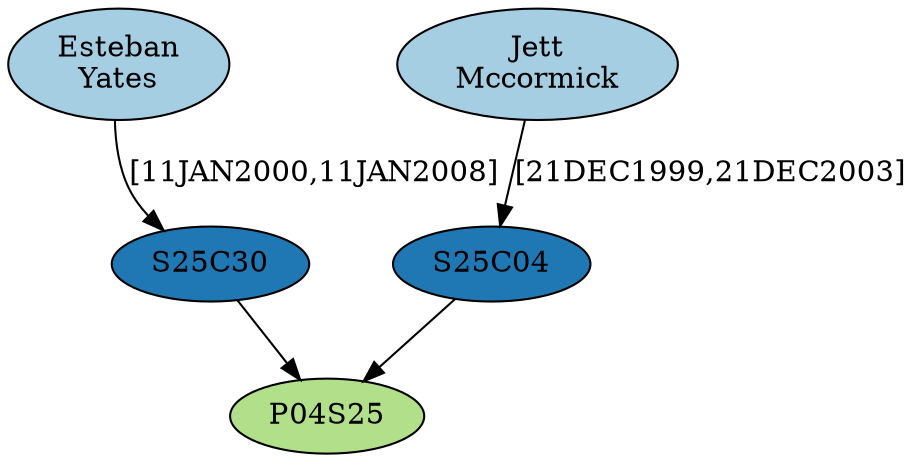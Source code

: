 digraph G {
layout=dot
node[colorscheme=paired8, style=filled, color=black]
"R04P04S25"[fillcolor= "3",label= "P04S25"]
"I23074"[fillcolor= "1",label= "Jett\nMccormick"]
"I52186"[fillcolor= "1",label= "Esteban\nYates"]
"R04P04S25C30"[fillcolor= "2",label= "S25C30"]
"R04P04S25C04"[fillcolor= "2",label= "S25C04"]
"I23074" -> "R04P04S25C04"[label= "[21DEC1999,21DEC2003]"]
"I52186" -> "R04P04S25C30"[label= "[11JAN2000,11JAN2008]"]
"R04P04S25C04" -> "R04P04S25"[label= ""]
"R04P04S25C30" -> "R04P04S25"[label= ""]
}
